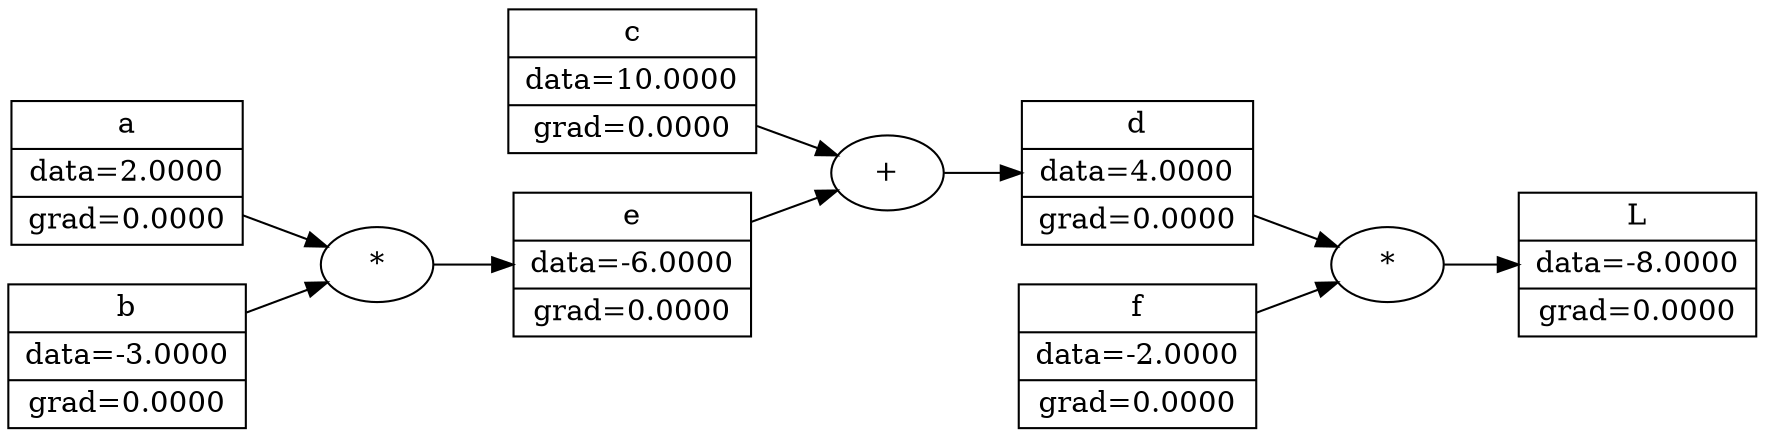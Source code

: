 digraph {
	graph [rankdir=LR]
	4330003184 [label="L | data=-8.0000 | grad=0.0000" shape=record]
	"4330003184*" [label="*"]
	"4330003184*" -> 4330003184
	4296968608 -> "4330003184*"
	4330003136 -> "4330003184*"
	4296968608 [label="d | data=4.0000 | grad=0.0000" shape=record]
	"4296968608+" [label="+"]
	"4296968608+" -> 4296968608
	4296970000 -> "4296968608+"
	4296968416 -> "4296968608+"
	4330003136 [label="f | data=-2.0000 | grad=0.0000" shape=record]
	4296968416 [label="e | data=-6.0000 | grad=0.0000" shape=record]
	"4296968416*" [label="*"]
	"4296968416*" -> 4296968416
	4296970192 -> "4296968416*"
	4296970096 -> "4296968416*"
	4296970000 [label="c | data=10.0000 | grad=0.0000" shape=record]
	4296970096 [label="b | data=-3.0000 | grad=0.0000" shape=record]
	4296970192 [label="a | data=2.0000 | grad=0.0000" shape=record]
}

